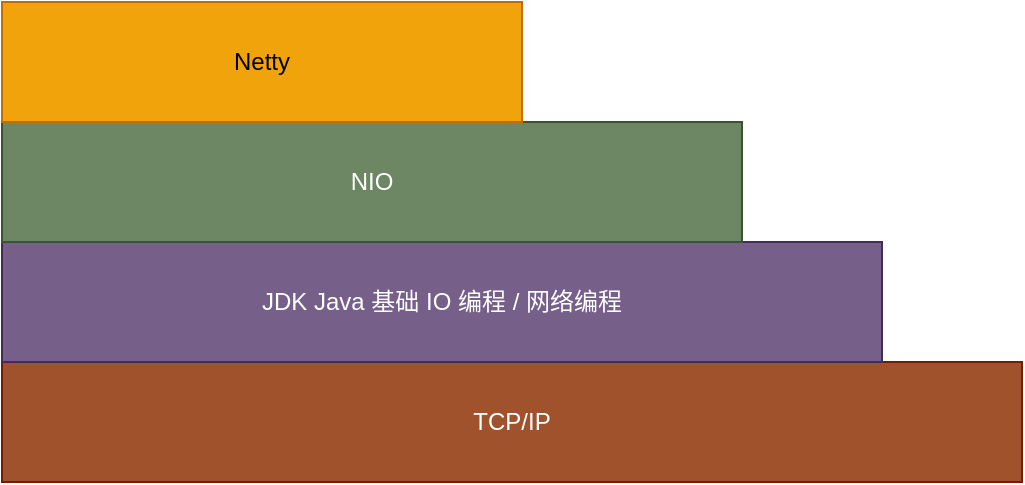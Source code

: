 <mxfile>
    <diagram id="jvfyqs50eir2aMu6LTPA" name="Page-1">
        <mxGraphModel dx="788" dy="1089" grid="1" gridSize="10" guides="1" tooltips="1" connect="1" arrows="1" fold="1" page="1" pageScale="1" pageWidth="850" pageHeight="1100" math="0" shadow="0">
            <root>
                <mxCell id="0"/>
                <mxCell id="1" parent="0"/>
                <mxCell id="2" value="TCP/IP" style="rounded=0;whiteSpace=wrap;html=1;fillColor=#a0522d;fontColor=#ffffff;strokeColor=#6D1F00;" parent="1" vertex="1">
                    <mxGeometry x="180" y="640" width="510" height="60" as="geometry"/>
                </mxCell>
                <mxCell id="3" value="JDK Java 基础 IO 编程 / 网络编程" style="rounded=0;whiteSpace=wrap;html=1;fillColor=#76608a;fontColor=#ffffff;strokeColor=#432D57;" parent="1" vertex="1">
                    <mxGeometry x="180" y="580" width="440" height="60" as="geometry"/>
                </mxCell>
                <mxCell id="4" value="NIO" style="rounded=0;whiteSpace=wrap;html=1;fillColor=#6d8764;fontColor=#ffffff;strokeColor=#3A5431;" parent="1" vertex="1">
                    <mxGeometry x="180" y="520" width="370" height="60" as="geometry"/>
                </mxCell>
                <mxCell id="5" value="Netty" style="rounded=0;whiteSpace=wrap;html=1;fillColor=#f0a30a;fontColor=#000000;strokeColor=#BD7000;" parent="1" vertex="1">
                    <mxGeometry x="180" y="460" width="260" height="60" as="geometry"/>
                </mxCell>
            </root>
        </mxGraphModel>
    </diagram>
</mxfile>